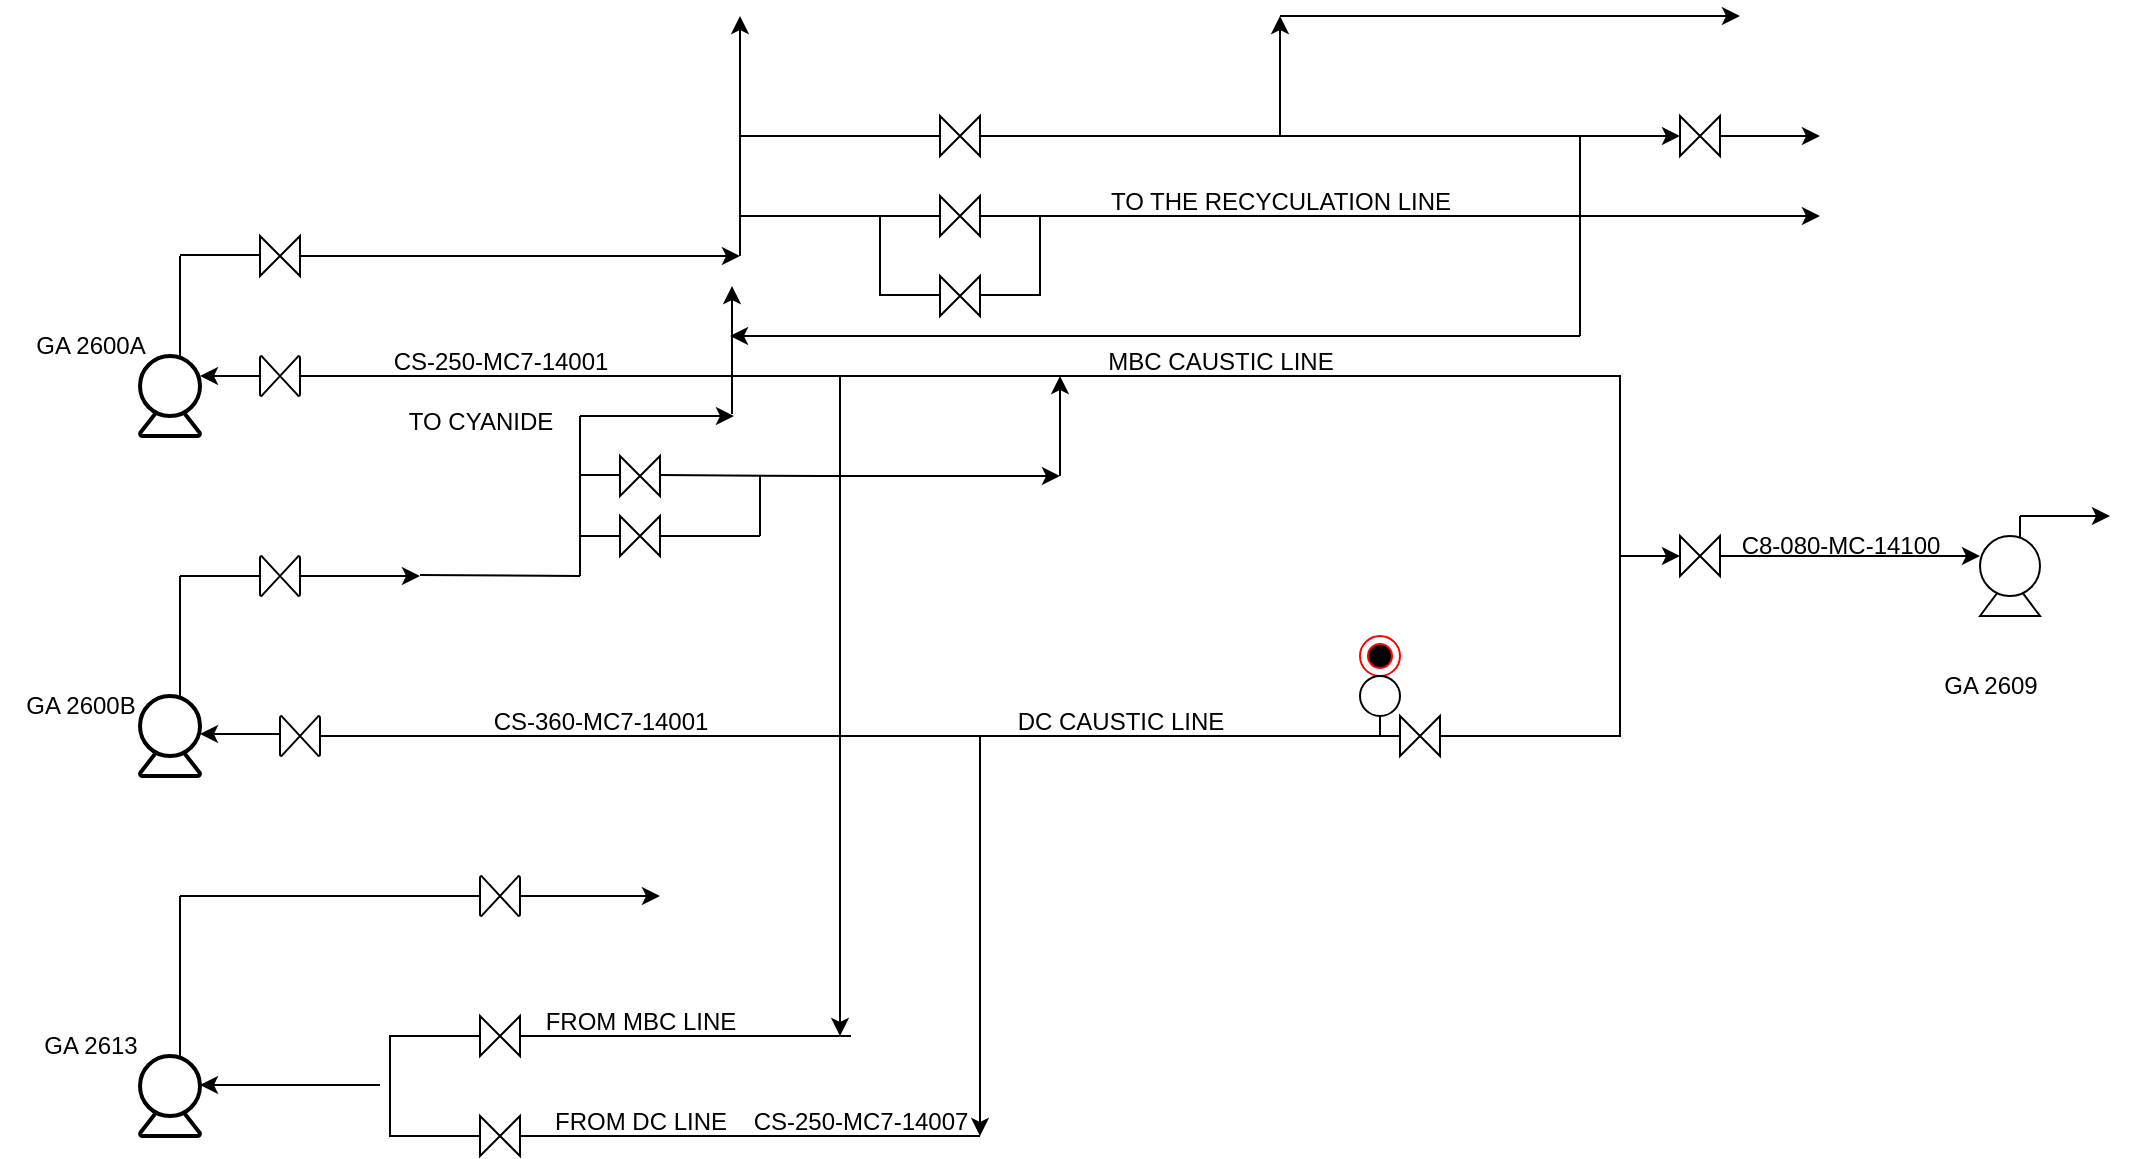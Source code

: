 <mxfile version="23.0.2" type="device">
  <diagram name="Page-1" id="fUUMRWsA6-ENVASqNVS9">
    <mxGraphModel dx="1502" dy="727" grid="0" gridSize="25" guides="0" tooltips="0" connect="0" arrows="0" fold="0" page="0" pageScale="1" pageWidth="1100" pageHeight="850" math="0" shadow="0">
      <root>
        <mxCell id="0" />
        <mxCell id="1" parent="0" />
        <mxCell id="et-MrdShaZoxgfBXi2AH-2" value="" style="strokeWidth=2;html=1;shape=mxgraph.flowchart.extract_or_measurement;whiteSpace=wrap;" parent="1" vertex="1">
          <mxGeometry x="100" y="400" width="30" height="20" as="geometry" />
        </mxCell>
        <mxCell id="et-MrdShaZoxgfBXi2AH-9" value="" style="strokeWidth=2;html=1;shape=mxgraph.flowchart.extract_or_measurement;whiteSpace=wrap;" parent="1" vertex="1">
          <mxGeometry x="100" y="580" width="30" height="20" as="geometry" />
        </mxCell>
        <mxCell id="et-MrdShaZoxgfBXi2AH-11" value="" style="strokeWidth=2;html=1;shape=mxgraph.flowchart.start_2;whiteSpace=wrap;" parent="1" vertex="1">
          <mxGeometry x="100" y="560" width="30" height="30" as="geometry" />
        </mxCell>
        <mxCell id="et-MrdShaZoxgfBXi2AH-12" value="" style="strokeWidth=2;html=1;shape=mxgraph.flowchart.extract_or_measurement;whiteSpace=wrap;" parent="1" vertex="1">
          <mxGeometry x="100" y="230" width="30" height="20" as="geometry" />
        </mxCell>
        <mxCell id="et-MrdShaZoxgfBXi2AH-16" value="" style="strokeWidth=2;html=1;shape=mxgraph.flowchart.start_2;whiteSpace=wrap;" parent="1" vertex="1">
          <mxGeometry x="100" y="210" width="30" height="30" as="geometry" />
        </mxCell>
        <mxCell id="et-MrdShaZoxgfBXi2AH-17" value="" style="strokeWidth=2;html=1;shape=mxgraph.flowchart.start_2;whiteSpace=wrap;" parent="1" vertex="1">
          <mxGeometry x="100" y="380" width="30" height="30" as="geometry" />
        </mxCell>
        <mxCell id="et-MrdShaZoxgfBXi2AH-18" value="" style="endArrow=classic;html=1;rounded=0;" parent="1" source="et-MrdShaZoxgfBXi2AH-56" edge="1">
          <mxGeometry width="50" height="50" relative="1" as="geometry">
            <mxPoint x="120" y="160" as="sourcePoint" />
            <mxPoint x="400" y="160" as="targetPoint" />
            <Array as="points">
              <mxPoint x="200" y="160" />
            </Array>
          </mxGeometry>
        </mxCell>
        <mxCell id="et-MrdShaZoxgfBXi2AH-20" value="" style="endArrow=none;html=1;rounded=0;" parent="1" edge="1">
          <mxGeometry width="50" height="50" relative="1" as="geometry">
            <mxPoint x="120" y="210" as="sourcePoint" />
            <mxPoint x="120" y="160" as="targetPoint" />
          </mxGeometry>
        </mxCell>
        <mxCell id="et-MrdShaZoxgfBXi2AH-31" value="" style="endArrow=none;html=1;rounded=0;" parent="1" edge="1">
          <mxGeometry width="50" height="50" relative="1" as="geometry">
            <mxPoint x="120" y="380" as="sourcePoint" />
            <mxPoint x="120" y="320" as="targetPoint" />
          </mxGeometry>
        </mxCell>
        <mxCell id="et-MrdShaZoxgfBXi2AH-36" value="" style="endArrow=none;html=1;rounded=0;" parent="1" edge="1">
          <mxGeometry width="50" height="50" relative="1" as="geometry">
            <mxPoint x="120" y="560" as="sourcePoint" />
            <mxPoint x="120" y="480" as="targetPoint" />
          </mxGeometry>
        </mxCell>
        <mxCell id="et-MrdShaZoxgfBXi2AH-38" value="" style="endArrow=classic;html=1;rounded=0;" parent="1" edge="1">
          <mxGeometry width="50" height="50" relative="1" as="geometry">
            <mxPoint x="220" y="574.5" as="sourcePoint" />
            <mxPoint x="130" y="574.5" as="targetPoint" />
          </mxGeometry>
        </mxCell>
        <mxCell id="ld5_4QrdINL1Et6L0Q0W-37" value="" style="edgeStyle=orthogonalEdgeStyle;rounded=0;orthogonalLoop=1;jettySize=auto;html=1;" edge="1" parent="1" source="et-MrdShaZoxgfBXi2AH-41" target="ld5_4QrdINL1Et6L0Q0W-30">
          <mxGeometry relative="1" as="geometry" />
        </mxCell>
        <mxCell id="et-MrdShaZoxgfBXi2AH-41" value="" style="shape=partialRectangle;whiteSpace=wrap;html=1;bottom=1;right=1;left=1;top=0;fillColor=none;routingCenterX=-0.5;direction=north;" parent="1" vertex="1">
          <mxGeometry x="760" y="220" width="80" height="180" as="geometry" />
        </mxCell>
        <mxCell id="et-MrdShaZoxgfBXi2AH-45" value="" style="shape=partialRectangle;whiteSpace=wrap;html=1;bottom=1;right=1;left=1;top=0;fillColor=none;routingCenterX=-0.5;direction=south;" parent="1" vertex="1">
          <mxGeometry x="225" y="550" width="230" height="50" as="geometry" />
        </mxCell>
        <mxCell id="et-MrdShaZoxgfBXi2AH-47" value="" style="endArrow=classic;html=1;rounded=0;" parent="1" edge="1">
          <mxGeometry width="50" height="50" relative="1" as="geometry">
            <mxPoint x="450" y="220" as="sourcePoint" />
            <mxPoint x="450" y="550" as="targetPoint" />
          </mxGeometry>
        </mxCell>
        <mxCell id="et-MrdShaZoxgfBXi2AH-48" value="" style="endArrow=classic;html=1;rounded=0;" parent="1" edge="1">
          <mxGeometry width="50" height="50" relative="1" as="geometry">
            <mxPoint x="520" y="400" as="sourcePoint" />
            <mxPoint x="520" y="600" as="targetPoint" />
          </mxGeometry>
        </mxCell>
        <mxCell id="et-MrdShaZoxgfBXi2AH-49" value="" style="endArrow=none;html=1;rounded=0;" parent="1" edge="1">
          <mxGeometry width="50" height="50" relative="1" as="geometry">
            <mxPoint x="450" y="600" as="sourcePoint" />
            <mxPoint x="520" y="600" as="targetPoint" />
          </mxGeometry>
        </mxCell>
        <mxCell id="et-MrdShaZoxgfBXi2AH-53" value="" style="shape=collate;whiteSpace=wrap;html=1;direction=south;" parent="1" vertex="1">
          <mxGeometry x="270" y="540" width="20" height="20" as="geometry" />
        </mxCell>
        <mxCell id="et-MrdShaZoxgfBXi2AH-54" value="" style="shape=collate;whiteSpace=wrap;html=1;direction=south;" parent="1" vertex="1">
          <mxGeometry x="270" y="590" width="20" height="20" as="geometry" />
        </mxCell>
        <mxCell id="et-MrdShaZoxgfBXi2AH-56" value="" style="shape=collate;whiteSpace=wrap;html=1;direction=south;" parent="1" vertex="1">
          <mxGeometry x="160" y="150" width="20" height="20" as="geometry" />
        </mxCell>
        <mxCell id="et-MrdShaZoxgfBXi2AH-58" value="" style="endArrow=none;html=1;rounded=0;" parent="1" edge="1">
          <mxGeometry width="50" height="50" relative="1" as="geometry">
            <mxPoint x="120" y="159.5" as="sourcePoint" />
            <mxPoint x="160" y="159.5" as="targetPoint" />
          </mxGeometry>
        </mxCell>
        <mxCell id="et-MrdShaZoxgfBXi2AH-60" value="" style="endArrow=classic;html=1;rounded=0;exitX=1;exitY=0;exitDx=0;exitDy=0;entryX=1;entryY=0.5;entryDx=0;entryDy=0;entryPerimeter=0;exitPerimeter=0;" parent="1" source="et-MrdShaZoxgfBXi2AH-41" edge="1">
          <mxGeometry width="50" height="50" relative="1" as="geometry">
            <mxPoint x="760" y="215" as="sourcePoint" />
            <mxPoint x="130" y="220" as="targetPoint" />
          </mxGeometry>
        </mxCell>
        <mxCell id="et-MrdShaZoxgfBXi2AH-59" value="" style="verticalLabelPosition=bottom;verticalAlign=top;html=1;shape=mxgraph.flowchart.collate;direction=south;" parent="1" vertex="1">
          <mxGeometry x="160" y="210" width="20" height="20" as="geometry" />
        </mxCell>
        <mxCell id="et-MrdShaZoxgfBXi2AH-62" value="" style="endArrow=classic;html=1;rounded=0;" parent="1" edge="1">
          <mxGeometry width="50" height="50" relative="1" as="geometry">
            <mxPoint x="120" y="320" as="sourcePoint" />
            <mxPoint x="240" y="320" as="targetPoint" />
          </mxGeometry>
        </mxCell>
        <mxCell id="et-MrdShaZoxgfBXi2AH-61" value="" style="verticalLabelPosition=bottom;verticalAlign=top;html=1;shape=mxgraph.flowchart.collate;direction=south;" parent="1" vertex="1">
          <mxGeometry x="160" y="310" width="20" height="20" as="geometry" />
        </mxCell>
        <mxCell id="et-MrdShaZoxgfBXi2AH-64" value="" style="endArrow=classic;html=1;rounded=0;" parent="1" edge="1">
          <mxGeometry width="50" height="50" relative="1" as="geometry">
            <mxPoint x="120" y="480" as="sourcePoint" />
            <mxPoint x="360" y="480" as="targetPoint" />
          </mxGeometry>
        </mxCell>
        <mxCell id="et-MrdShaZoxgfBXi2AH-63" value="" style="verticalLabelPosition=bottom;verticalAlign=top;html=1;shape=mxgraph.flowchart.collate;direction=south;" parent="1" vertex="1">
          <mxGeometry x="270" y="470" width="20" height="20" as="geometry" />
        </mxCell>
        <mxCell id="et-MrdShaZoxgfBXi2AH-65" value="" style="verticalLabelPosition=bottom;verticalAlign=top;html=1;shape=mxgraph.flowchart.collate;direction=north;" parent="1" vertex="1">
          <mxGeometry x="170" y="390" width="20" height="20" as="geometry" />
        </mxCell>
        <mxCell id="et-MrdShaZoxgfBXi2AH-67" value="" style="endArrow=classic;html=1;rounded=0;" parent="1" edge="1">
          <mxGeometry width="50" height="50" relative="1" as="geometry">
            <mxPoint x="150" y="399" as="sourcePoint" />
            <mxPoint x="130" y="399" as="targetPoint" />
            <Array as="points">
              <mxPoint x="150" y="399" />
              <mxPoint x="160" y="399" />
              <mxPoint x="170" y="399" />
            </Array>
          </mxGeometry>
        </mxCell>
        <mxCell id="et-MrdShaZoxgfBXi2AH-68" value="" style="endArrow=none;html=1;rounded=0;" parent="1" edge="1">
          <mxGeometry width="50" height="50" relative="1" as="geometry">
            <mxPoint x="240" y="319.5" as="sourcePoint" />
            <mxPoint x="320" y="320" as="targetPoint" />
          </mxGeometry>
        </mxCell>
        <mxCell id="et-MrdShaZoxgfBXi2AH-69" value="" style="endArrow=none;html=1;rounded=0;" parent="1" edge="1">
          <mxGeometry width="50" height="50" relative="1" as="geometry">
            <mxPoint x="320" y="320" as="sourcePoint" />
            <mxPoint x="320" y="240" as="targetPoint" />
          </mxGeometry>
        </mxCell>
        <mxCell id="et-MrdShaZoxgfBXi2AH-70" value="" style="endArrow=classic;html=1;rounded=0;" parent="1" edge="1">
          <mxGeometry width="50" height="50" relative="1" as="geometry">
            <mxPoint x="320" y="240" as="sourcePoint" />
            <mxPoint x="397" y="240" as="targetPoint" />
          </mxGeometry>
        </mxCell>
        <mxCell id="et-MrdShaZoxgfBXi2AH-71" value="" style="endArrow=none;html=1;rounded=0;" parent="1" source="et-MrdShaZoxgfBXi2AH-74" edge="1">
          <mxGeometry width="50" height="50" relative="1" as="geometry">
            <mxPoint x="320" y="300" as="sourcePoint" />
            <mxPoint x="410" y="300" as="targetPoint" />
          </mxGeometry>
        </mxCell>
        <mxCell id="et-MrdShaZoxgfBXi2AH-75" value="" style="endArrow=none;html=1;rounded=0;" parent="1" target="et-MrdShaZoxgfBXi2AH-74" edge="1">
          <mxGeometry width="50" height="50" relative="1" as="geometry">
            <mxPoint x="320" y="300" as="sourcePoint" />
            <mxPoint x="370" y="300" as="targetPoint" />
            <Array as="points">
              <mxPoint x="330" y="300" />
            </Array>
          </mxGeometry>
        </mxCell>
        <mxCell id="et-MrdShaZoxgfBXi2AH-74" value="" style="shape=collate;whiteSpace=wrap;html=1;direction=south;" parent="1" vertex="1">
          <mxGeometry x="340" y="290" width="20" height="20" as="geometry" />
        </mxCell>
        <mxCell id="et-MrdShaZoxgfBXi2AH-76" value="" style="shape=collate;whiteSpace=wrap;html=1;direction=north;" parent="1" vertex="1">
          <mxGeometry x="340" y="260" width="20" height="20" as="geometry" />
        </mxCell>
        <mxCell id="et-MrdShaZoxgfBXi2AH-87" value="" style="endArrow=classic;html=1;rounded=0;" parent="1" edge="1">
          <mxGeometry width="50" height="50" relative="1" as="geometry">
            <mxPoint x="400" y="160" as="sourcePoint" />
            <mxPoint x="400" y="40" as="targetPoint" />
          </mxGeometry>
        </mxCell>
        <mxCell id="et-MrdShaZoxgfBXi2AH-89" value="" style="endArrow=none;html=1;rounded=0;" parent="1" source="et-MrdShaZoxgfBXi2AH-97" edge="1">
          <mxGeometry width="50" height="50" relative="1" as="geometry">
            <mxPoint x="400" y="140" as="sourcePoint" />
            <mxPoint x="550" y="140" as="targetPoint" />
          </mxGeometry>
        </mxCell>
        <mxCell id="et-MrdShaZoxgfBXi2AH-96" value="" style="endArrow=none;html=1;rounded=0;" parent="1" target="et-MrdShaZoxgfBXi2AH-94" edge="1">
          <mxGeometry width="50" height="50" relative="1" as="geometry">
            <mxPoint x="400" y="100" as="sourcePoint" />
            <mxPoint x="560" y="100" as="targetPoint" />
          </mxGeometry>
        </mxCell>
        <mxCell id="et-MrdShaZoxgfBXi2AH-94" value="" style="shape=collate;whiteSpace=wrap;html=1;direction=south;" parent="1" vertex="1">
          <mxGeometry x="500" y="90" width="20" height="20" as="geometry" />
        </mxCell>
        <mxCell id="et-MrdShaZoxgfBXi2AH-98" value="" style="endArrow=none;html=1;rounded=0;" parent="1" target="et-MrdShaZoxgfBXi2AH-97" edge="1">
          <mxGeometry width="50" height="50" relative="1" as="geometry">
            <mxPoint x="400" y="140" as="sourcePoint" />
            <mxPoint x="560" y="140" as="targetPoint" />
          </mxGeometry>
        </mxCell>
        <mxCell id="et-MrdShaZoxgfBXi2AH-97" value="" style="shape=collate;whiteSpace=wrap;html=1;direction=south;" parent="1" vertex="1">
          <mxGeometry x="500" y="130" width="20" height="20" as="geometry" />
        </mxCell>
        <mxCell id="et-MrdShaZoxgfBXi2AH-99" value="" style="endArrow=none;html=1;rounded=0;" parent="1" edge="1">
          <mxGeometry width="50" height="50" relative="1" as="geometry">
            <mxPoint x="320" y="269.5" as="sourcePoint" />
            <mxPoint x="340" y="269.5" as="targetPoint" />
          </mxGeometry>
        </mxCell>
        <mxCell id="et-MrdShaZoxgfBXi2AH-100" value="GA 2600A" style="text;html=1;align=center;verticalAlign=middle;resizable=0;points=[];autosize=1;strokeColor=none;fillColor=none;" parent="1" vertex="1">
          <mxGeometry x="35" y="190" width="80" height="30" as="geometry" />
        </mxCell>
        <mxCell id="et-MrdShaZoxgfBXi2AH-103" value="GA 2613" style="text;html=1;align=center;verticalAlign=middle;resizable=0;points=[];autosize=1;strokeColor=none;fillColor=none;" parent="1" vertex="1">
          <mxGeometry x="40" y="540" width="70" height="30" as="geometry" />
        </mxCell>
        <mxCell id="et-MrdShaZoxgfBXi2AH-104" value="GA 2600B" style="text;html=1;align=center;verticalAlign=middle;resizable=0;points=[];autosize=1;strokeColor=none;fillColor=none;" parent="1" vertex="1">
          <mxGeometry x="30" y="370" width="80" height="30" as="geometry" />
        </mxCell>
        <mxCell id="et-MrdShaZoxgfBXi2AH-105" value="" style="endArrow=classic;html=1;rounded=0;" parent="1" edge="1" source="ld5_4QrdINL1Et6L0Q0W-30">
          <mxGeometry width="50" height="50" relative="1" as="geometry">
            <mxPoint x="840" y="309" as="sourcePoint" />
            <mxPoint x="1020" y="310" as="targetPoint" />
          </mxGeometry>
        </mxCell>
        <mxCell id="et-MrdShaZoxgfBXi2AH-107" value="" style="triangle;whiteSpace=wrap;html=1;direction=north;" parent="1" vertex="1">
          <mxGeometry x="1020" y="320" width="30" height="20" as="geometry" />
        </mxCell>
        <mxCell id="et-MrdShaZoxgfBXi2AH-109" value="" style="endArrow=none;html=1;rounded=0;" parent="1" edge="1">
          <mxGeometry width="50" height="50" relative="1" as="geometry">
            <mxPoint x="1040" y="310" as="sourcePoint" />
            <mxPoint x="1040" y="290" as="targetPoint" />
          </mxGeometry>
        </mxCell>
        <mxCell id="et-MrdShaZoxgfBXi2AH-110" value="" style="endArrow=classic;html=1;rounded=0;" parent="1" edge="1">
          <mxGeometry width="50" height="50" relative="1" as="geometry">
            <mxPoint x="1040" y="290" as="sourcePoint" />
            <mxPoint x="1085" y="290" as="targetPoint" />
          </mxGeometry>
        </mxCell>
        <mxCell id="ld5_4QrdINL1Et6L0Q0W-1" value="" style="endArrow=classic;html=1;rounded=0;" edge="1" parent="1">
          <mxGeometry width="50" height="50" relative="1" as="geometry">
            <mxPoint x="360" y="269.5" as="sourcePoint" />
            <mxPoint x="560" y="270" as="targetPoint" />
            <Array as="points">
              <mxPoint x="440" y="270" />
            </Array>
          </mxGeometry>
        </mxCell>
        <mxCell id="ld5_4QrdINL1Et6L0Q0W-2" value="" style="endArrow=classic;html=1;rounded=0;" edge="1" parent="1">
          <mxGeometry width="50" height="50" relative="1" as="geometry">
            <mxPoint x="396" y="239" as="sourcePoint" />
            <mxPoint x="396" y="175" as="targetPoint" />
          </mxGeometry>
        </mxCell>
        <mxCell id="ld5_4QrdINL1Et6L0Q0W-4" value="" style="endArrow=classic;html=1;rounded=0;" edge="1" parent="1">
          <mxGeometry width="50" height="50" relative="1" as="geometry">
            <mxPoint x="320" y="239" as="sourcePoint" />
            <mxPoint x="320" y="239" as="targetPoint" />
          </mxGeometry>
        </mxCell>
        <mxCell id="ld5_4QrdINL1Et6L0Q0W-6" value="TO CYANIDE" style="text;html=1;align=center;verticalAlign=middle;resizable=0;points=[];autosize=1;strokeColor=none;fillColor=none;" vertex="1" parent="1">
          <mxGeometry x="220" y="228" width="100" height="30" as="geometry" />
        </mxCell>
        <mxCell id="ld5_4QrdINL1Et6L0Q0W-7" value="" style="endArrow=classic;html=1;rounded=0;" edge="1" parent="1" source="ld5_4QrdINL1Et6L0Q0W-15">
          <mxGeometry width="50" height="50" relative="1" as="geometry">
            <mxPoint x="520" y="100" as="sourcePoint" />
            <mxPoint x="940" y="100" as="targetPoint" />
          </mxGeometry>
        </mxCell>
        <mxCell id="ld5_4QrdINL1Et6L0Q0W-8" value="" style="endArrow=classic;html=1;rounded=0;" edge="1" parent="1">
          <mxGeometry width="50" height="50" relative="1" as="geometry">
            <mxPoint x="670" y="100" as="sourcePoint" />
            <mxPoint x="670" y="40" as="targetPoint" />
          </mxGeometry>
        </mxCell>
        <mxCell id="ld5_4QrdINL1Et6L0Q0W-9" value="" style="endArrow=classic;html=1;rounded=0;" edge="1" parent="1">
          <mxGeometry width="50" height="50" relative="1" as="geometry">
            <mxPoint x="670" y="40" as="sourcePoint" />
            <mxPoint x="900" y="40" as="targetPoint" />
          </mxGeometry>
        </mxCell>
        <mxCell id="ld5_4QrdINL1Et6L0Q0W-10" value="" style="endArrow=none;html=1;rounded=0;" edge="1" parent="1">
          <mxGeometry width="50" height="50" relative="1" as="geometry">
            <mxPoint x="470" y="180" as="sourcePoint" />
            <mxPoint x="470" y="140" as="targetPoint" />
          </mxGeometry>
        </mxCell>
        <mxCell id="ld5_4QrdINL1Et6L0Q0W-11" value="" style="endArrow=none;html=1;rounded=0;" edge="1" parent="1">
          <mxGeometry width="50" height="50" relative="1" as="geometry">
            <mxPoint x="550" y="180" as="sourcePoint" />
            <mxPoint x="550" y="140" as="targetPoint" />
          </mxGeometry>
        </mxCell>
        <mxCell id="ld5_4QrdINL1Et6L0Q0W-12" value="" style="endArrow=none;html=1;rounded=0;" edge="1" parent="1">
          <mxGeometry width="50" height="50" relative="1" as="geometry">
            <mxPoint x="470" y="179.5" as="sourcePoint" />
            <mxPoint x="550" y="179.5" as="targetPoint" />
          </mxGeometry>
        </mxCell>
        <mxCell id="ld5_4QrdINL1Et6L0Q0W-13" value="" style="endArrow=classic;html=1;rounded=0;" edge="1" parent="1">
          <mxGeometry width="50" height="50" relative="1" as="geometry">
            <mxPoint x="550" y="140" as="sourcePoint" />
            <mxPoint x="940" y="140" as="targetPoint" />
          </mxGeometry>
        </mxCell>
        <mxCell id="ld5_4QrdINL1Et6L0Q0W-14" value="" style="shape=collate;whiteSpace=wrap;html=1;direction=south;" vertex="1" parent="1">
          <mxGeometry x="500" y="170" width="20" height="20" as="geometry" />
        </mxCell>
        <mxCell id="ld5_4QrdINL1Et6L0Q0W-16" value="" style="endArrow=classic;html=1;rounded=0;" edge="1" parent="1" target="ld5_4QrdINL1Et6L0Q0W-15">
          <mxGeometry width="50" height="50" relative="1" as="geometry">
            <mxPoint x="520" y="100" as="sourcePoint" />
            <mxPoint x="940" y="100" as="targetPoint" />
          </mxGeometry>
        </mxCell>
        <mxCell id="ld5_4QrdINL1Et6L0Q0W-15" value="" style="shape=collate;whiteSpace=wrap;html=1;direction=south;" vertex="1" parent="1">
          <mxGeometry x="870" y="90" width="20" height="20" as="geometry" />
        </mxCell>
        <mxCell id="ld5_4QrdINL1Et6L0Q0W-17" value="" style="endArrow=none;html=1;rounded=0;" edge="1" parent="1">
          <mxGeometry width="50" height="50" relative="1" as="geometry">
            <mxPoint x="820" y="200" as="sourcePoint" />
            <mxPoint x="820" y="100" as="targetPoint" />
          </mxGeometry>
        </mxCell>
        <mxCell id="ld5_4QrdINL1Et6L0Q0W-18" value="" style="endArrow=classic;html=1;rounded=0;" edge="1" parent="1">
          <mxGeometry width="50" height="50" relative="1" as="geometry">
            <mxPoint x="820" y="200" as="sourcePoint" />
            <mxPoint x="395" y="200" as="targetPoint" />
          </mxGeometry>
        </mxCell>
        <mxCell id="ld5_4QrdINL1Et6L0Q0W-19" value="MBC CAUSTIC LINE" style="text;html=1;align=center;verticalAlign=middle;resizable=0;points=[];autosize=1;strokeColor=none;fillColor=none;" vertex="1" parent="1">
          <mxGeometry x="570" y="198" width="140" height="30" as="geometry" />
        </mxCell>
        <mxCell id="ld5_4QrdINL1Et6L0Q0W-20" value="DC CAUSTIC LINE" style="text;html=1;align=center;verticalAlign=middle;resizable=0;points=[];autosize=1;strokeColor=none;fillColor=none;" vertex="1" parent="1">
          <mxGeometry x="525" y="378" width="130" height="30" as="geometry" />
        </mxCell>
        <mxCell id="ld5_4QrdINL1Et6L0Q0W-21" value="GA 2609" style="text;html=1;align=center;verticalAlign=middle;resizable=0;points=[];autosize=1;strokeColor=none;fillColor=none;" vertex="1" parent="1">
          <mxGeometry x="990" y="360" width="70" height="30" as="geometry" />
        </mxCell>
        <mxCell id="ld5_4QrdINL1Et6L0Q0W-22" value="TO THE RECYCULATION LINE" style="text;html=1;align=center;verticalAlign=middle;resizable=0;points=[];autosize=1;strokeColor=none;fillColor=none;" vertex="1" parent="1">
          <mxGeometry x="575" y="118" width="190" height="30" as="geometry" />
        </mxCell>
        <mxCell id="ld5_4QrdINL1Et6L0Q0W-23" value="FROM MBC LINE" style="text;html=1;align=center;verticalAlign=middle;resizable=0;points=[];autosize=1;strokeColor=none;fillColor=none;" vertex="1" parent="1">
          <mxGeometry x="290" y="528" width="120" height="30" as="geometry" />
        </mxCell>
        <mxCell id="ld5_4QrdINL1Et6L0Q0W-25" value="FROM DC LINE" style="text;html=1;align=center;verticalAlign=middle;resizable=0;points=[];autosize=1;strokeColor=none;fillColor=none;" vertex="1" parent="1">
          <mxGeometry x="295" y="578" width="110" height="30" as="geometry" />
        </mxCell>
        <mxCell id="ld5_4QrdINL1Et6L0Q0W-26" value="" style="endArrow=classic;html=1;rounded=0;" edge="1" parent="1">
          <mxGeometry width="50" height="50" relative="1" as="geometry">
            <mxPoint x="560" y="270" as="sourcePoint" />
            <mxPoint x="560" y="220" as="targetPoint" />
          </mxGeometry>
        </mxCell>
        <mxCell id="ld5_4QrdINL1Et6L0Q0W-27" value="" style="endArrow=none;html=1;rounded=0;entryX=0;entryY=0;entryDx=0;entryDy=0;" edge="1" parent="1" source="ld5_4QrdINL1Et6L0Q0W-45" target="et-MrdShaZoxgfBXi2AH-41">
          <mxGeometry width="50" height="50" relative="1" as="geometry">
            <mxPoint x="190" y="400" as="sourcePoint" />
            <mxPoint x="240" y="350" as="targetPoint" />
          </mxGeometry>
        </mxCell>
        <mxCell id="ld5_4QrdINL1Et6L0Q0W-30" value="" style="shape=collate;whiteSpace=wrap;html=1;direction=south;" vertex="1" parent="1">
          <mxGeometry x="870" y="300" width="20" height="20" as="geometry" />
        </mxCell>
        <mxCell id="ld5_4QrdINL1Et6L0Q0W-39" value="" style="endArrow=none;html=1;rounded=0;" edge="1" parent="1">
          <mxGeometry width="50" height="50" relative="1" as="geometry">
            <mxPoint x="410" y="300" as="sourcePoint" />
            <mxPoint x="410" y="270" as="targetPoint" />
          </mxGeometry>
        </mxCell>
        <mxCell id="ld5_4QrdINL1Et6L0Q0W-40" value="CS-360-MC7-14001" style="text;html=1;align=center;verticalAlign=middle;resizable=0;points=[];autosize=1;strokeColor=none;fillColor=none;" vertex="1" parent="1">
          <mxGeometry x="265" y="378" width="130" height="30" as="geometry" />
        </mxCell>
        <mxCell id="ld5_4QrdINL1Et6L0Q0W-41" value="CS-250-MC7-14001" style="text;html=1;align=center;verticalAlign=middle;resizable=0;points=[];autosize=1;strokeColor=none;fillColor=none;" vertex="1" parent="1">
          <mxGeometry x="215" y="198" width="130" height="30" as="geometry" />
        </mxCell>
        <mxCell id="ld5_4QrdINL1Et6L0Q0W-43" value="CS-250-MC7-14007" style="text;html=1;align=center;verticalAlign=middle;resizable=0;points=[];autosize=1;strokeColor=none;fillColor=none;" vertex="1" parent="1">
          <mxGeometry x="395" y="578" width="130" height="30" as="geometry" />
        </mxCell>
        <mxCell id="ld5_4QrdINL1Et6L0Q0W-47" value="" style="endArrow=none;html=1;rounded=0;entryX=0;entryY=0;entryDx=0;entryDy=0;exitX=0.5;exitY=1;exitDx=0;exitDy=0;exitPerimeter=0;" edge="1" parent="1" source="et-MrdShaZoxgfBXi2AH-65">
          <mxGeometry width="50" height="50" relative="1" as="geometry">
            <mxPoint x="200" y="400" as="sourcePoint" />
            <mxPoint x="730" y="400" as="targetPoint" />
          </mxGeometry>
        </mxCell>
        <mxCell id="ld5_4QrdINL1Et6L0Q0W-45" value="" style="shape=collate;whiteSpace=wrap;html=1;direction=north;rotation=0;" vertex="1" parent="1">
          <mxGeometry x="730" y="390" width="20" height="20" as="geometry" />
        </mxCell>
        <mxCell id="ld5_4QrdINL1Et6L0Q0W-49" value="" style="endArrow=none;html=1;rounded=0;" edge="1" parent="1" source="ld5_4QrdINL1Et6L0Q0W-52">
          <mxGeometry width="50" height="50" relative="1" as="geometry">
            <mxPoint x="720" y="400" as="sourcePoint" />
            <mxPoint x="720" y="380" as="targetPoint" />
          </mxGeometry>
        </mxCell>
        <mxCell id="ld5_4QrdINL1Et6L0Q0W-51" value="" style="endArrow=none;html=1;rounded=0;" edge="1" parent="1" source="ld5_4QrdINL1Et6L0Q0W-52" target="ld5_4QrdINL1Et6L0Q0W-48">
          <mxGeometry width="50" height="50" relative="1" as="geometry">
            <mxPoint x="720" y="400" as="sourcePoint" />
            <mxPoint x="720" y="380" as="targetPoint" />
          </mxGeometry>
        </mxCell>
        <mxCell id="ld5_4QrdINL1Et6L0Q0W-48" value="" style="ellipse;html=1;shape=endState;fillColor=#000000;strokeColor=#ff0000;" vertex="1" parent="1">
          <mxGeometry x="710" y="350" width="20" height="20" as="geometry" />
        </mxCell>
        <mxCell id="ld5_4QrdINL1Et6L0Q0W-53" value="" style="endArrow=none;html=1;rounded=0;" edge="1" parent="1" target="ld5_4QrdINL1Et6L0Q0W-52">
          <mxGeometry width="50" height="50" relative="1" as="geometry">
            <mxPoint x="720" y="400" as="sourcePoint" />
            <mxPoint x="720" y="380" as="targetPoint" />
          </mxGeometry>
        </mxCell>
        <mxCell id="ld5_4QrdINL1Et6L0Q0W-54" value="" style="endArrow=none;html=1;rounded=0;" edge="1" parent="1" source="ld5_4QrdINL1Et6L0Q0W-48" target="ld5_4QrdINL1Et6L0Q0W-52">
          <mxGeometry width="50" height="50" relative="1" as="geometry">
            <mxPoint x="720" y="370" as="sourcePoint" />
            <mxPoint x="720" y="380" as="targetPoint" />
          </mxGeometry>
        </mxCell>
        <mxCell id="ld5_4QrdINL1Et6L0Q0W-52" value="" style="ellipse;whiteSpace=wrap;html=1;aspect=fixed;" vertex="1" parent="1">
          <mxGeometry x="710" y="370" width="20" height="20" as="geometry" />
        </mxCell>
        <mxCell id="ld5_4QrdINL1Et6L0Q0W-56" value="C8-080-MC-14100" style="text;html=1;align=center;verticalAlign=middle;resizable=0;points=[];autosize=1;strokeColor=none;fillColor=none;" vertex="1" parent="1">
          <mxGeometry x="890" y="290" width="120" height="30" as="geometry" />
        </mxCell>
        <mxCell id="ld5_4QrdINL1Et6L0Q0W-58" value="" style="ellipse;whiteSpace=wrap;html=1;aspect=fixed;" vertex="1" parent="1">
          <mxGeometry x="1020" y="300" width="30" height="30" as="geometry" />
        </mxCell>
      </root>
    </mxGraphModel>
  </diagram>
</mxfile>
